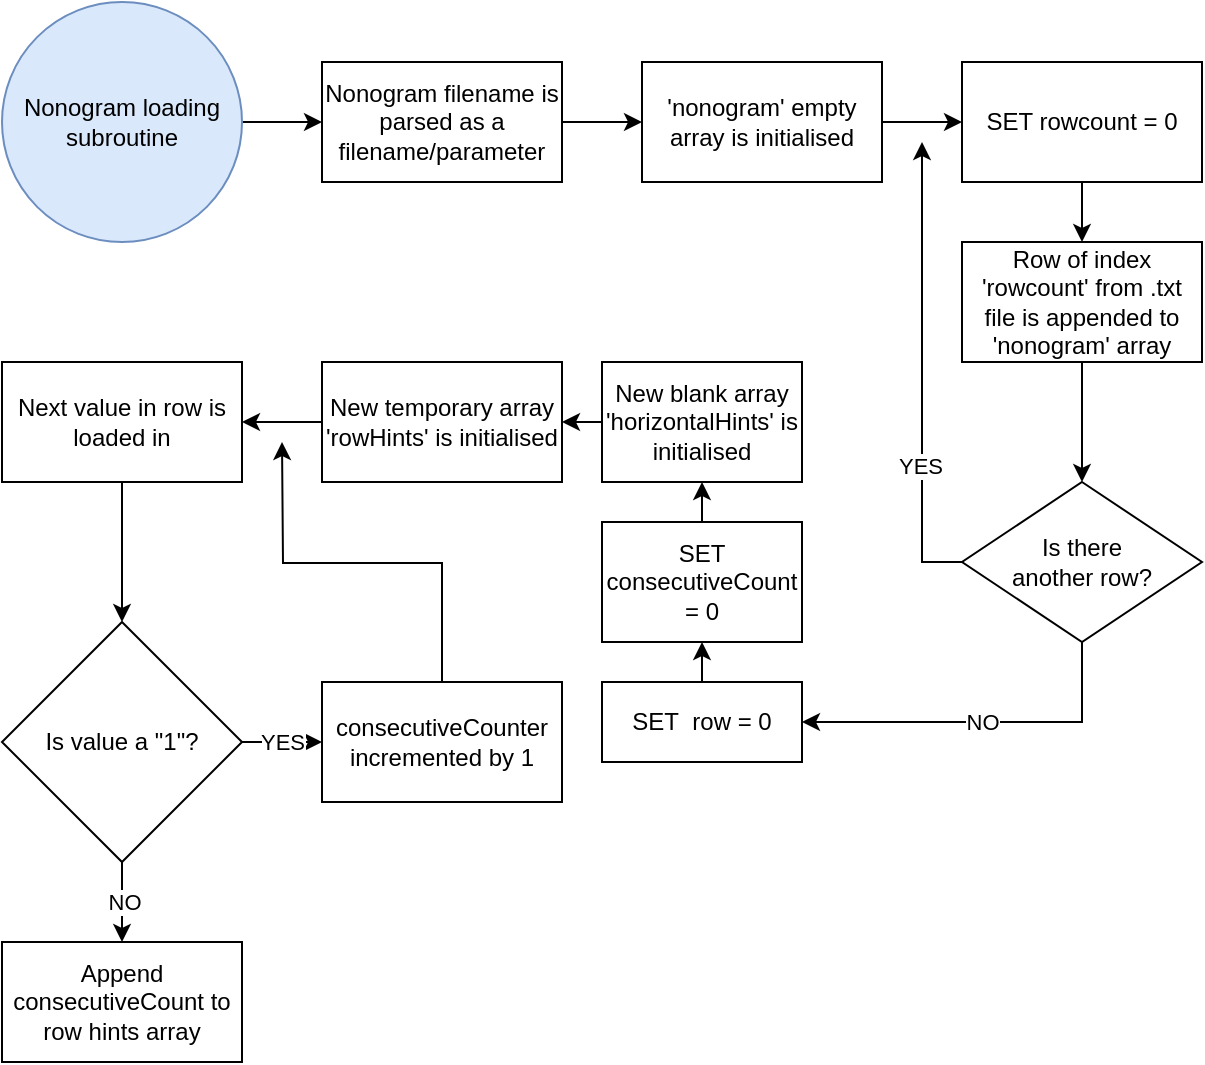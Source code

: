<mxfile version="17.5.0" type="device"><diagram id="C5RBs43oDa-KdzZeNtuy" name="Page-1"><mxGraphModel dx="1422" dy="757" grid="1" gridSize="10" guides="1" tooltips="1" connect="1" arrows="1" fold="1" page="1" pageScale="1" pageWidth="827" pageHeight="1169" math="0" shadow="0"><root><mxCell id="WIyWlLk6GJQsqaUBKTNV-0"/><mxCell id="WIyWlLk6GJQsqaUBKTNV-1" parent="WIyWlLk6GJQsqaUBKTNV-0"/><mxCell id="NAyyGDW_NBKiNsWn6Wx--3" style="edgeStyle=orthogonalEdgeStyle;rounded=0;orthogonalLoop=1;jettySize=auto;html=1;exitX=1;exitY=0.5;exitDx=0;exitDy=0;entryX=0;entryY=0.5;entryDx=0;entryDy=0;" edge="1" parent="WIyWlLk6GJQsqaUBKTNV-1" source="NAyyGDW_NBKiNsWn6Wx--0" target="NAyyGDW_NBKiNsWn6Wx--2"><mxGeometry relative="1" as="geometry"/></mxCell><mxCell id="NAyyGDW_NBKiNsWn6Wx--0" value="Nonogram loading subroutine" style="ellipse;whiteSpace=wrap;html=1;fillColor=#dae8fc;strokeColor=#6c8ebf;" vertex="1" parent="WIyWlLk6GJQsqaUBKTNV-1"><mxGeometry x="80" y="40" width="120" height="120" as="geometry"/></mxCell><mxCell id="NAyyGDW_NBKiNsWn6Wx--7" style="edgeStyle=orthogonalEdgeStyle;rounded=0;orthogonalLoop=1;jettySize=auto;html=1;exitX=1;exitY=0.5;exitDx=0;exitDy=0;entryX=0;entryY=0.5;entryDx=0;entryDy=0;" edge="1" parent="WIyWlLk6GJQsqaUBKTNV-1" source="NAyyGDW_NBKiNsWn6Wx--2" target="NAyyGDW_NBKiNsWn6Wx--6"><mxGeometry relative="1" as="geometry"/></mxCell><mxCell id="NAyyGDW_NBKiNsWn6Wx--2" value="Nonogram filename is parsed as a filename/parameter" style="rounded=0;whiteSpace=wrap;html=1;" vertex="1" parent="WIyWlLk6GJQsqaUBKTNV-1"><mxGeometry x="240" y="70" width="120" height="60" as="geometry"/></mxCell><mxCell id="NAyyGDW_NBKiNsWn6Wx--9" style="edgeStyle=orthogonalEdgeStyle;rounded=0;orthogonalLoop=1;jettySize=auto;html=1;exitX=0.5;exitY=1;exitDx=0;exitDy=0;entryX=0.5;entryY=0;entryDx=0;entryDy=0;" edge="1" parent="WIyWlLk6GJQsqaUBKTNV-1" source="NAyyGDW_NBKiNsWn6Wx--4" target="NAyyGDW_NBKiNsWn6Wx--5"><mxGeometry relative="1" as="geometry"/></mxCell><mxCell id="NAyyGDW_NBKiNsWn6Wx--4" value="SET rowcount = 0" style="rounded=0;whiteSpace=wrap;html=1;" vertex="1" parent="WIyWlLk6GJQsqaUBKTNV-1"><mxGeometry x="560" y="70" width="120" height="60" as="geometry"/></mxCell><mxCell id="NAyyGDW_NBKiNsWn6Wx--14" style="edgeStyle=orthogonalEdgeStyle;rounded=0;orthogonalLoop=1;jettySize=auto;html=1;exitX=0.5;exitY=1;exitDx=0;exitDy=0;entryX=0.5;entryY=0;entryDx=0;entryDy=0;" edge="1" parent="WIyWlLk6GJQsqaUBKTNV-1" source="NAyyGDW_NBKiNsWn6Wx--5" target="NAyyGDW_NBKiNsWn6Wx--10"><mxGeometry relative="1" as="geometry"/></mxCell><mxCell id="NAyyGDW_NBKiNsWn6Wx--5" value="Row of index 'rowcount' from .txt file is appended to 'nonogram' array" style="rounded=0;whiteSpace=wrap;html=1;" vertex="1" parent="WIyWlLk6GJQsqaUBKTNV-1"><mxGeometry x="560" y="160" width="120" height="60" as="geometry"/></mxCell><mxCell id="NAyyGDW_NBKiNsWn6Wx--8" style="edgeStyle=orthogonalEdgeStyle;rounded=0;orthogonalLoop=1;jettySize=auto;html=1;exitX=1;exitY=0.5;exitDx=0;exitDy=0;entryX=0;entryY=0.5;entryDx=0;entryDy=0;" edge="1" parent="WIyWlLk6GJQsqaUBKTNV-1" source="NAyyGDW_NBKiNsWn6Wx--6" target="NAyyGDW_NBKiNsWn6Wx--4"><mxGeometry relative="1" as="geometry"/></mxCell><mxCell id="NAyyGDW_NBKiNsWn6Wx--6" value="'nonogram' empty array is initialised" style="rounded=0;whiteSpace=wrap;html=1;" vertex="1" parent="WIyWlLk6GJQsqaUBKTNV-1"><mxGeometry x="400" y="70" width="120" height="60" as="geometry"/></mxCell><mxCell id="NAyyGDW_NBKiNsWn6Wx--12" style="edgeStyle=orthogonalEdgeStyle;rounded=0;orthogonalLoop=1;jettySize=auto;html=1;" edge="1" parent="WIyWlLk6GJQsqaUBKTNV-1" source="NAyyGDW_NBKiNsWn6Wx--10"><mxGeometry relative="1" as="geometry"><mxPoint x="540" y="110" as="targetPoint"/></mxGeometry></mxCell><mxCell id="NAyyGDW_NBKiNsWn6Wx--13" value="YES" style="edgeLabel;html=1;align=center;verticalAlign=middle;resizable=0;points=[];" vertex="1" connectable="0" parent="NAyyGDW_NBKiNsWn6Wx--12"><mxGeometry x="-0.41" y="1" relative="1" as="geometry"><mxPoint as="offset"/></mxGeometry></mxCell><mxCell id="NAyyGDW_NBKiNsWn6Wx--15" value="NO" style="edgeStyle=orthogonalEdgeStyle;rounded=0;orthogonalLoop=1;jettySize=auto;html=1;exitX=0.5;exitY=1;exitDx=0;exitDy=0;" edge="1" parent="WIyWlLk6GJQsqaUBKTNV-1" source="NAyyGDW_NBKiNsWn6Wx--10"><mxGeometry relative="1" as="geometry"><mxPoint x="480" y="400" as="targetPoint"/><Array as="points"><mxPoint x="620" y="400"/></Array></mxGeometry></mxCell><mxCell id="NAyyGDW_NBKiNsWn6Wx--10" value="Is there&lt;br&gt;another row?" style="rhombus;whiteSpace=wrap;html=1;" vertex="1" parent="WIyWlLk6GJQsqaUBKTNV-1"><mxGeometry x="560" y="280" width="120" height="80" as="geometry"/></mxCell><mxCell id="NAyyGDW_NBKiNsWn6Wx--25" style="edgeStyle=orthogonalEdgeStyle;rounded=0;orthogonalLoop=1;jettySize=auto;html=1;exitX=0.5;exitY=0;exitDx=0;exitDy=0;entryX=0.5;entryY=1;entryDx=0;entryDy=0;" edge="1" parent="WIyWlLk6GJQsqaUBKTNV-1" source="NAyyGDW_NBKiNsWn6Wx--18" target="NAyyGDW_NBKiNsWn6Wx--19"><mxGeometry relative="1" as="geometry"/></mxCell><mxCell id="NAyyGDW_NBKiNsWn6Wx--18" value="SET&amp;nbsp; row = 0" style="rounded=0;whiteSpace=wrap;html=1;" vertex="1" parent="WIyWlLk6GJQsqaUBKTNV-1"><mxGeometry x="380" y="380" width="100" height="40" as="geometry"/></mxCell><mxCell id="NAyyGDW_NBKiNsWn6Wx--26" style="edgeStyle=orthogonalEdgeStyle;rounded=0;orthogonalLoop=1;jettySize=auto;html=1;exitX=0.5;exitY=0;exitDx=0;exitDy=0;entryX=0.5;entryY=1;entryDx=0;entryDy=0;" edge="1" parent="WIyWlLk6GJQsqaUBKTNV-1" source="NAyyGDW_NBKiNsWn6Wx--19" target="NAyyGDW_NBKiNsWn6Wx--21"><mxGeometry relative="1" as="geometry"/></mxCell><mxCell id="NAyyGDW_NBKiNsWn6Wx--19" value="SET consecutiveCount = 0" style="rounded=0;whiteSpace=wrap;html=1;" vertex="1" parent="WIyWlLk6GJQsqaUBKTNV-1"><mxGeometry x="380" y="300" width="100" height="60" as="geometry"/></mxCell><mxCell id="NAyyGDW_NBKiNsWn6Wx--29" style="edgeStyle=orthogonalEdgeStyle;rounded=0;orthogonalLoop=1;jettySize=auto;html=1;exitX=0;exitY=0.5;exitDx=0;exitDy=0;entryX=1;entryY=0.5;entryDx=0;entryDy=0;" edge="1" parent="WIyWlLk6GJQsqaUBKTNV-1" source="NAyyGDW_NBKiNsWn6Wx--20" target="NAyyGDW_NBKiNsWn6Wx--28"><mxGeometry relative="1" as="geometry"/></mxCell><mxCell id="NAyyGDW_NBKiNsWn6Wx--20" value="New temporary array 'rowHints' is initialised" style="rounded=0;whiteSpace=wrap;html=1;" vertex="1" parent="WIyWlLk6GJQsqaUBKTNV-1"><mxGeometry x="240" y="220" width="120" height="60" as="geometry"/></mxCell><mxCell id="NAyyGDW_NBKiNsWn6Wx--27" style="edgeStyle=orthogonalEdgeStyle;rounded=0;orthogonalLoop=1;jettySize=auto;html=1;exitX=0;exitY=0.5;exitDx=0;exitDy=0;entryX=1;entryY=0.5;entryDx=0;entryDy=0;" edge="1" parent="WIyWlLk6GJQsqaUBKTNV-1" source="NAyyGDW_NBKiNsWn6Wx--21" target="NAyyGDW_NBKiNsWn6Wx--20"><mxGeometry relative="1" as="geometry"/></mxCell><mxCell id="NAyyGDW_NBKiNsWn6Wx--21" value="New blank array 'horizontalHints' is initialised" style="rounded=0;whiteSpace=wrap;html=1;" vertex="1" parent="WIyWlLk6GJQsqaUBKTNV-1"><mxGeometry x="380" y="220" width="100" height="60" as="geometry"/></mxCell><mxCell id="NAyyGDW_NBKiNsWn6Wx--32" style="edgeStyle=orthogonalEdgeStyle;rounded=0;orthogonalLoop=1;jettySize=auto;html=1;exitX=0.5;exitY=1;exitDx=0;exitDy=0;entryX=0.5;entryY=0;entryDx=0;entryDy=0;" edge="1" parent="WIyWlLk6GJQsqaUBKTNV-1" source="NAyyGDW_NBKiNsWn6Wx--28" target="NAyyGDW_NBKiNsWn6Wx--31"><mxGeometry relative="1" as="geometry"/></mxCell><mxCell id="NAyyGDW_NBKiNsWn6Wx--28" value="Next value in row is loaded in" style="rounded=0;whiteSpace=wrap;html=1;" vertex="1" parent="WIyWlLk6GJQsqaUBKTNV-1"><mxGeometry x="80" y="220" width="120" height="60" as="geometry"/></mxCell><mxCell id="NAyyGDW_NBKiNsWn6Wx--36" value="NO" style="edgeStyle=orthogonalEdgeStyle;rounded=0;orthogonalLoop=1;jettySize=auto;html=1;exitX=0.5;exitY=1;exitDx=0;exitDy=0;" edge="1" parent="WIyWlLk6GJQsqaUBKTNV-1" source="NAyyGDW_NBKiNsWn6Wx--31"><mxGeometry relative="1" as="geometry"><mxPoint x="140" y="510" as="targetPoint"/></mxGeometry></mxCell><mxCell id="NAyyGDW_NBKiNsWn6Wx--38" value="YES" style="edgeStyle=orthogonalEdgeStyle;rounded=0;orthogonalLoop=1;jettySize=auto;html=1;exitX=1;exitY=0.5;exitDx=0;exitDy=0;entryX=0;entryY=0.5;entryDx=0;entryDy=0;" edge="1" parent="WIyWlLk6GJQsqaUBKTNV-1" source="NAyyGDW_NBKiNsWn6Wx--31" target="NAyyGDW_NBKiNsWn6Wx--37"><mxGeometry relative="1" as="geometry"/></mxCell><mxCell id="NAyyGDW_NBKiNsWn6Wx--31" value="Is value a &quot;1&quot;?" style="rhombus;whiteSpace=wrap;html=1;" vertex="1" parent="WIyWlLk6GJQsqaUBKTNV-1"><mxGeometry x="80" y="350" width="120" height="120" as="geometry"/></mxCell><mxCell id="NAyyGDW_NBKiNsWn6Wx--39" style="edgeStyle=orthogonalEdgeStyle;rounded=0;orthogonalLoop=1;jettySize=auto;html=1;exitX=0.5;exitY=0;exitDx=0;exitDy=0;" edge="1" parent="WIyWlLk6GJQsqaUBKTNV-1" source="NAyyGDW_NBKiNsWn6Wx--37"><mxGeometry relative="1" as="geometry"><mxPoint x="220" y="260" as="targetPoint"/></mxGeometry></mxCell><mxCell id="NAyyGDW_NBKiNsWn6Wx--37" value="consecutiveCounter incremented by 1" style="rounded=0;whiteSpace=wrap;html=1;" vertex="1" parent="WIyWlLk6GJQsqaUBKTNV-1"><mxGeometry x="240" y="380" width="120" height="60" as="geometry"/></mxCell><mxCell id="NAyyGDW_NBKiNsWn6Wx--40" value="Append consecutiveCount to row hints array" style="rounded=0;whiteSpace=wrap;html=1;" vertex="1" parent="WIyWlLk6GJQsqaUBKTNV-1"><mxGeometry x="80" y="510" width="120" height="60" as="geometry"/></mxCell></root></mxGraphModel></diagram></mxfile>